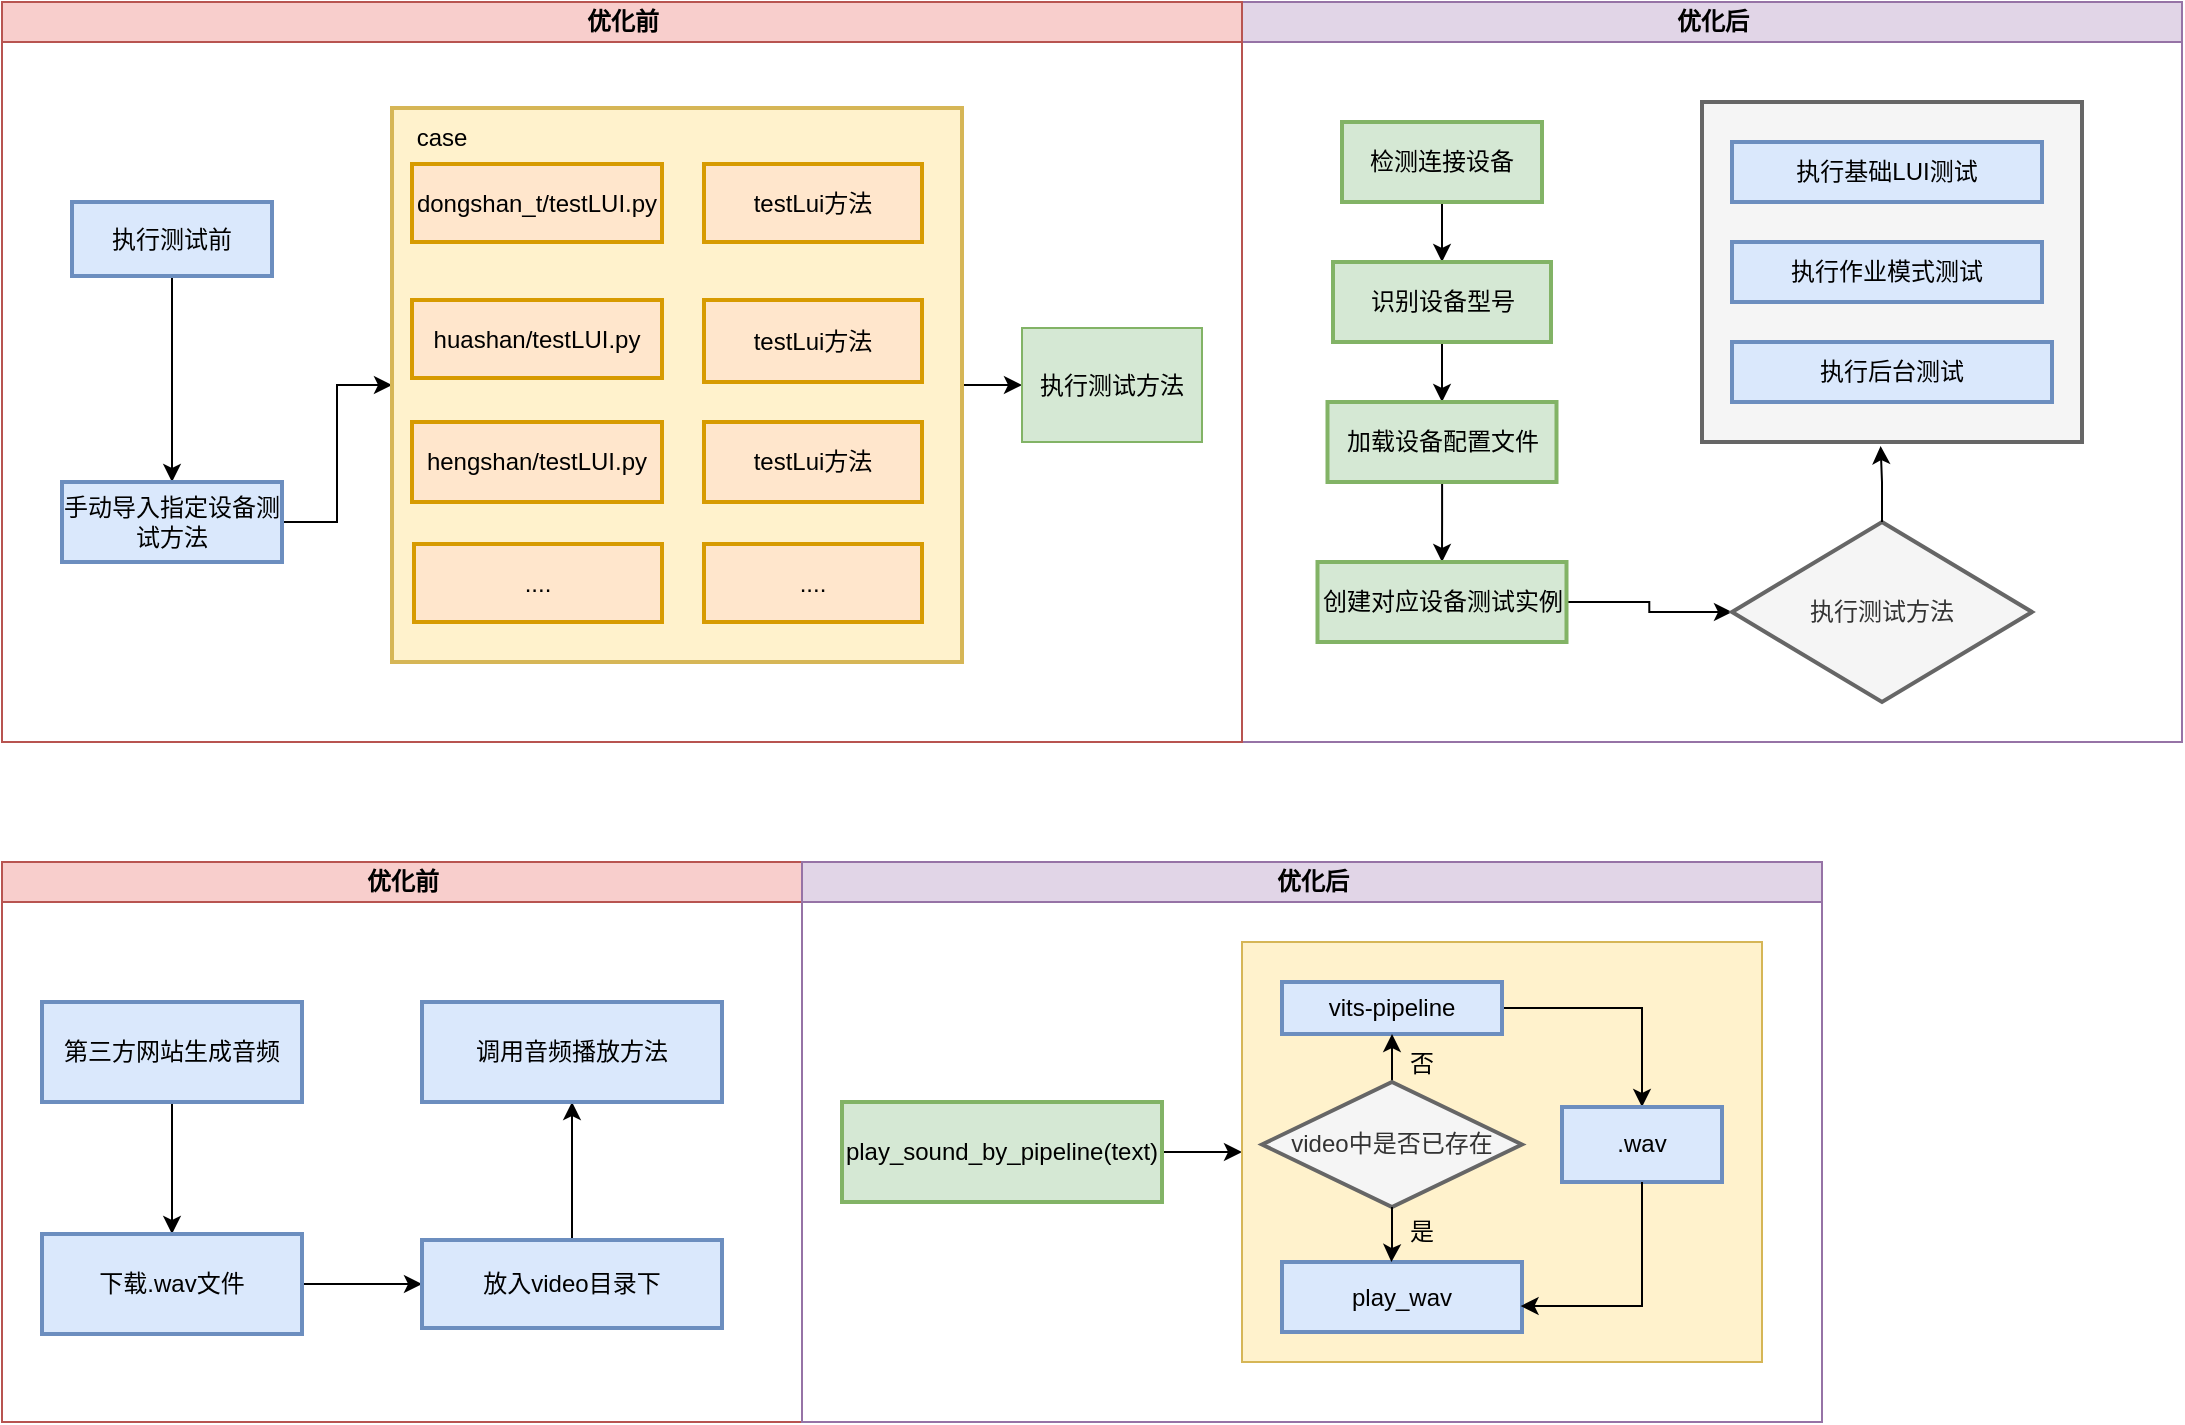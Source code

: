 <mxfile version="26.2.5">
  <diagram name="第 1 页" id="KkLwqP5WaDy72668T3GN">
    <mxGraphModel dx="552" dy="-380" grid="1" gridSize="10" guides="1" tooltips="1" connect="1" arrows="1" fold="1" page="1" pageScale="1" pageWidth="827" pageHeight="1169" math="0" shadow="0">
      <root>
        <mxCell id="0" />
        <mxCell id="1" parent="0" />
        <mxCell id="qSBOfVp_5wIjNzDjdSvN-124" value="优化后" style="swimlane;html=1;startSize=20;fillColor=#e1d5e7;strokeColor=#9673a6;" parent="1" vertex="1">
          <mxGeometry x="1510" y="1270" width="470" height="370" as="geometry" />
        </mxCell>
        <mxCell id="9YJdynPE5DLwZiUetDJt-16" style="edgeStyle=orthogonalEdgeStyle;rounded=0;orthogonalLoop=1;jettySize=auto;html=1;entryX=0.5;entryY=0;entryDx=0;entryDy=0;" edge="1" parent="qSBOfVp_5wIjNzDjdSvN-124" source="qSBOfVp_5wIjNzDjdSvN-267" target="qSBOfVp_5wIjNzDjdSvN-278">
          <mxGeometry relative="1" as="geometry" />
        </mxCell>
        <mxCell id="qSBOfVp_5wIjNzDjdSvN-267" value="检测连接设备" style="whiteSpace=wrap;strokeWidth=2;fillColor=#d5e8d4;strokeColor=#82b366;" parent="qSBOfVp_5wIjNzDjdSvN-124" vertex="1">
          <mxGeometry x="50" y="60" width="100" height="40" as="geometry" />
        </mxCell>
        <mxCell id="9YJdynPE5DLwZiUetDJt-22" style="edgeStyle=orthogonalEdgeStyle;rounded=0;orthogonalLoop=1;jettySize=auto;html=1;entryX=0.5;entryY=0;entryDx=0;entryDy=0;" edge="1" parent="qSBOfVp_5wIjNzDjdSvN-124" source="qSBOfVp_5wIjNzDjdSvN-278" target="qSBOfVp_5wIjNzDjdSvN-279">
          <mxGeometry relative="1" as="geometry" />
        </mxCell>
        <mxCell id="qSBOfVp_5wIjNzDjdSvN-278" value="识别设备型号" style="whiteSpace=wrap;strokeWidth=2;fillColor=#d5e8d4;strokeColor=#82b366;" parent="qSBOfVp_5wIjNzDjdSvN-124" vertex="1">
          <mxGeometry x="45.5" y="130" width="109" height="40" as="geometry" />
        </mxCell>
        <mxCell id="9YJdynPE5DLwZiUetDJt-23" style="edgeStyle=orthogonalEdgeStyle;rounded=0;orthogonalLoop=1;jettySize=auto;html=1;entryX=0.5;entryY=0;entryDx=0;entryDy=0;" edge="1" parent="qSBOfVp_5wIjNzDjdSvN-124" source="qSBOfVp_5wIjNzDjdSvN-279" target="qSBOfVp_5wIjNzDjdSvN-280">
          <mxGeometry relative="1" as="geometry" />
        </mxCell>
        <mxCell id="qSBOfVp_5wIjNzDjdSvN-279" value="加载设备配置文件" style="whiteSpace=wrap;strokeWidth=2;fillColor=#d5e8d4;strokeColor=#82b366;" parent="qSBOfVp_5wIjNzDjdSvN-124" vertex="1">
          <mxGeometry x="42.75" y="200" width="114.5" height="40" as="geometry" />
        </mxCell>
        <mxCell id="9YJdynPE5DLwZiUetDJt-24" style="edgeStyle=orthogonalEdgeStyle;rounded=0;orthogonalLoop=1;jettySize=auto;html=1;entryX=0;entryY=0.5;entryDx=0;entryDy=0;" edge="1" parent="qSBOfVp_5wIjNzDjdSvN-124" source="qSBOfVp_5wIjNzDjdSvN-280" target="qSBOfVp_5wIjNzDjdSvN-288">
          <mxGeometry relative="1" as="geometry" />
        </mxCell>
        <mxCell id="qSBOfVp_5wIjNzDjdSvN-280" value="创建对应设备测试实例" style="whiteSpace=wrap;strokeWidth=2;fillColor=#d5e8d4;strokeColor=#82b366;" parent="qSBOfVp_5wIjNzDjdSvN-124" vertex="1">
          <mxGeometry x="37.75" y="280" width="124.5" height="40" as="geometry" />
        </mxCell>
        <mxCell id="qSBOfVp_5wIjNzDjdSvN-288" value="执行测试方法" style="rhombus;strokeWidth=2;whiteSpace=wrap;fillColor=#f5f5f5;fontColor=#333333;strokeColor=#666666;" parent="qSBOfVp_5wIjNzDjdSvN-124" vertex="1">
          <mxGeometry x="245" y="260" width="150" height="90" as="geometry" />
        </mxCell>
        <mxCell id="qSBOfVp_5wIjNzDjdSvN-293" value="" style="whiteSpace=wrap;strokeWidth=2;fillColor=#f5f5f5;fontColor=#333333;strokeColor=#666666;" parent="qSBOfVp_5wIjNzDjdSvN-124" vertex="1">
          <mxGeometry x="230" y="50" width="190" height="170" as="geometry" />
        </mxCell>
        <mxCell id="qSBOfVp_5wIjNzDjdSvN-290" value="执行基础LUI测试" style="whiteSpace=wrap;strokeWidth=2;fillColor=#dae8fc;strokeColor=#6c8ebf;" parent="qSBOfVp_5wIjNzDjdSvN-124" vertex="1">
          <mxGeometry x="245" y="70" width="155" height="30" as="geometry" />
        </mxCell>
        <mxCell id="qSBOfVp_5wIjNzDjdSvN-291" value="执行作业模式测试" style="whiteSpace=wrap;strokeWidth=2;fillColor=#dae8fc;strokeColor=#6c8ebf;" parent="qSBOfVp_5wIjNzDjdSvN-124" vertex="1">
          <mxGeometry x="245" y="120" width="155" height="30" as="geometry" />
        </mxCell>
        <mxCell id="qSBOfVp_5wIjNzDjdSvN-292" value="执行后台测试" style="whiteSpace=wrap;strokeWidth=2;fillColor=#dae8fc;strokeColor=#6c8ebf;" parent="qSBOfVp_5wIjNzDjdSvN-124" vertex="1">
          <mxGeometry x="245" y="170" width="160" height="30" as="geometry" />
        </mxCell>
        <mxCell id="9YJdynPE5DLwZiUetDJt-26" style="edgeStyle=orthogonalEdgeStyle;rounded=0;orthogonalLoop=1;jettySize=auto;html=1;entryX=0.47;entryY=1.012;entryDx=0;entryDy=0;entryPerimeter=0;" edge="1" parent="qSBOfVp_5wIjNzDjdSvN-124" source="qSBOfVp_5wIjNzDjdSvN-288" target="qSBOfVp_5wIjNzDjdSvN-293">
          <mxGeometry relative="1" as="geometry" />
        </mxCell>
        <mxCell id="qSBOfVp_5wIjNzDjdSvN-251" value="优化前" style="swimlane;html=1;startSize=20;fillColor=#f8cecc;strokeColor=#b85450;" parent="1" vertex="1">
          <mxGeometry x="890" y="1700" width="400" height="280" as="geometry" />
        </mxCell>
        <mxCell id="9YJdynPE5DLwZiUetDJt-36" style="edgeStyle=orthogonalEdgeStyle;rounded=0;orthogonalLoop=1;jettySize=auto;html=1;entryX=0.5;entryY=0;entryDx=0;entryDy=0;" edge="1" parent="qSBOfVp_5wIjNzDjdSvN-251" source="qSBOfVp_5wIjNzDjdSvN-253" target="qSBOfVp_5wIjNzDjdSvN-254">
          <mxGeometry relative="1" as="geometry" />
        </mxCell>
        <mxCell id="qSBOfVp_5wIjNzDjdSvN-253" value="第三方网站生成音频" style="whiteSpace=wrap;strokeWidth=2;fillColor=#dae8fc;strokeColor=#6c8ebf;" parent="qSBOfVp_5wIjNzDjdSvN-251" vertex="1">
          <mxGeometry x="20" y="70" width="130" height="50" as="geometry" />
        </mxCell>
        <mxCell id="9YJdynPE5DLwZiUetDJt-38" style="edgeStyle=orthogonalEdgeStyle;rounded=0;orthogonalLoop=1;jettySize=auto;html=1;entryX=0;entryY=0.5;entryDx=0;entryDy=0;" edge="1" parent="qSBOfVp_5wIjNzDjdSvN-251" source="qSBOfVp_5wIjNzDjdSvN-254" target="qSBOfVp_5wIjNzDjdSvN-296">
          <mxGeometry relative="1" as="geometry" />
        </mxCell>
        <mxCell id="qSBOfVp_5wIjNzDjdSvN-254" value="下载.wav文件" style="whiteSpace=wrap;strokeWidth=2;fillColor=#dae8fc;strokeColor=#6c8ebf;" parent="qSBOfVp_5wIjNzDjdSvN-251" vertex="1">
          <mxGeometry x="20" y="186" width="130" height="50" as="geometry" />
        </mxCell>
        <mxCell id="9YJdynPE5DLwZiUetDJt-39" style="edgeStyle=orthogonalEdgeStyle;rounded=0;orthogonalLoop=1;jettySize=auto;html=1;entryX=0.5;entryY=1;entryDx=0;entryDy=0;" edge="1" parent="qSBOfVp_5wIjNzDjdSvN-251" source="qSBOfVp_5wIjNzDjdSvN-296" target="qSBOfVp_5wIjNzDjdSvN-299">
          <mxGeometry relative="1" as="geometry" />
        </mxCell>
        <mxCell id="qSBOfVp_5wIjNzDjdSvN-296" value="放入video目录下" style="whiteSpace=wrap;strokeWidth=2;fillColor=#dae8fc;strokeColor=#6c8ebf;" parent="qSBOfVp_5wIjNzDjdSvN-251" vertex="1">
          <mxGeometry x="210" y="189" width="150" height="44" as="geometry" />
        </mxCell>
        <mxCell id="qSBOfVp_5wIjNzDjdSvN-299" value="调用音频播放方法" style="whiteSpace=wrap;strokeWidth=2;fillColor=#dae8fc;strokeColor=#6c8ebf;" parent="qSBOfVp_5wIjNzDjdSvN-251" vertex="1">
          <mxGeometry x="210" y="70" width="150" height="50" as="geometry" />
        </mxCell>
        <mxCell id="qSBOfVp_5wIjNzDjdSvN-265" value="优化后" style="swimlane;html=1;startSize=20;fillColor=#e1d5e7;strokeColor=#9673a6;" parent="1" vertex="1">
          <mxGeometry x="1290" y="1700" width="510" height="280" as="geometry" />
        </mxCell>
        <mxCell id="9YJdynPE5DLwZiUetDJt-29" style="edgeStyle=orthogonalEdgeStyle;rounded=0;orthogonalLoop=1;jettySize=auto;html=1;entryX=0;entryY=0.5;entryDx=0;entryDy=0;" edge="1" parent="qSBOfVp_5wIjNzDjdSvN-265" source="qSBOfVp_5wIjNzDjdSvN-300" target="qSBOfVp_5wIjNzDjdSvN-303">
          <mxGeometry relative="1" as="geometry" />
        </mxCell>
        <mxCell id="qSBOfVp_5wIjNzDjdSvN-300" value="play_sound_by_pipeline(text)" style="whiteSpace=wrap;strokeWidth=2;fillColor=#d5e8d4;strokeColor=#82b366;" parent="qSBOfVp_5wIjNzDjdSvN-265" vertex="1">
          <mxGeometry x="20" y="120" width="160" height="50" as="geometry" />
        </mxCell>
        <mxCell id="qSBOfVp_5wIjNzDjdSvN-303" value="" style="rounded=0;whiteSpace=wrap;html=1;fillColor=#fff2cc;strokeColor=#d6b656;" parent="qSBOfVp_5wIjNzDjdSvN-265" vertex="1">
          <mxGeometry x="220" y="40" width="260" height="210" as="geometry" />
        </mxCell>
        <mxCell id="9YJdynPE5DLwZiUetDJt-34" style="edgeStyle=orthogonalEdgeStyle;rounded=0;orthogonalLoop=1;jettySize=auto;html=1;" edge="1" parent="qSBOfVp_5wIjNzDjdSvN-265" source="qSBOfVp_5wIjNzDjdSvN-304" target="qSBOfVp_5wIjNzDjdSvN-313">
          <mxGeometry relative="1" as="geometry" />
        </mxCell>
        <mxCell id="qSBOfVp_5wIjNzDjdSvN-304" value="vits-pipeline" style="whiteSpace=wrap;strokeWidth=2;fillColor=#dae8fc;strokeColor=#6c8ebf;" parent="qSBOfVp_5wIjNzDjdSvN-265" vertex="1">
          <mxGeometry x="240" y="60" width="110" height="26" as="geometry" />
        </mxCell>
        <mxCell id="9YJdynPE5DLwZiUetDJt-30" style="edgeStyle=orthogonalEdgeStyle;rounded=0;orthogonalLoop=1;jettySize=auto;html=1;" edge="1" parent="qSBOfVp_5wIjNzDjdSvN-265" source="qSBOfVp_5wIjNzDjdSvN-307" target="qSBOfVp_5wIjNzDjdSvN-304">
          <mxGeometry relative="1" as="geometry" />
        </mxCell>
        <mxCell id="qSBOfVp_5wIjNzDjdSvN-307" value="video中是否已存在" style="rhombus;strokeWidth=2;whiteSpace=wrap;fillColor=#f5f5f5;fontColor=#333333;strokeColor=#666666;" parent="qSBOfVp_5wIjNzDjdSvN-265" vertex="1">
          <mxGeometry x="230" y="110" width="130" height="62.5" as="geometry" />
        </mxCell>
        <mxCell id="qSBOfVp_5wIjNzDjdSvN-310" value="play_wav" style="whiteSpace=wrap;strokeWidth=2;fillColor=#dae8fc;strokeColor=#6c8ebf;" parent="qSBOfVp_5wIjNzDjdSvN-265" vertex="1">
          <mxGeometry x="240" y="200" width="120" height="35" as="geometry" />
        </mxCell>
        <mxCell id="qSBOfVp_5wIjNzDjdSvN-313" value=".wav" style="whiteSpace=wrap;strokeWidth=2;fillColor=#dae8fc;strokeColor=#6c8ebf;" parent="qSBOfVp_5wIjNzDjdSvN-265" vertex="1">
          <mxGeometry x="380" y="122.5" width="80" height="37.5" as="geometry" />
        </mxCell>
        <mxCell id="9YJdynPE5DLwZiUetDJt-31" style="edgeStyle=orthogonalEdgeStyle;rounded=0;orthogonalLoop=1;jettySize=auto;html=1;entryX=0.456;entryY=0;entryDx=0;entryDy=0;entryPerimeter=0;" edge="1" parent="qSBOfVp_5wIjNzDjdSvN-265" source="qSBOfVp_5wIjNzDjdSvN-307" target="qSBOfVp_5wIjNzDjdSvN-310">
          <mxGeometry relative="1" as="geometry" />
        </mxCell>
        <mxCell id="9YJdynPE5DLwZiUetDJt-32" value="否" style="text;html=1;align=center;verticalAlign=middle;whiteSpace=wrap;rounded=0;" vertex="1" parent="qSBOfVp_5wIjNzDjdSvN-265">
          <mxGeometry x="280" y="86" width="60" height="30" as="geometry" />
        </mxCell>
        <mxCell id="9YJdynPE5DLwZiUetDJt-33" value="是" style="text;html=1;align=center;verticalAlign=middle;whiteSpace=wrap;rounded=0;" vertex="1" parent="qSBOfVp_5wIjNzDjdSvN-265">
          <mxGeometry x="280" y="170" width="60" height="30" as="geometry" />
        </mxCell>
        <mxCell id="9YJdynPE5DLwZiUetDJt-35" style="edgeStyle=orthogonalEdgeStyle;rounded=0;orthogonalLoop=1;jettySize=auto;html=1;entryX=0.994;entryY=0.629;entryDx=0;entryDy=0;entryPerimeter=0;" edge="1" parent="qSBOfVp_5wIjNzDjdSvN-265" source="qSBOfVp_5wIjNzDjdSvN-313" target="qSBOfVp_5wIjNzDjdSvN-310">
          <mxGeometry relative="1" as="geometry">
            <Array as="points">
              <mxPoint x="420" y="222" />
            </Array>
          </mxGeometry>
        </mxCell>
        <mxCell id="qSBOfVp_5wIjNzDjdSvN-121" value="优化前" style="swimlane;html=1;startSize=20;fillColor=#f8cecc;strokeColor=#b85450;" parent="1" vertex="1">
          <mxGeometry x="890" y="1270" width="620" height="370" as="geometry" />
        </mxCell>
        <mxCell id="9YJdynPE5DLwZiUetDJt-13" style="edgeStyle=orthogonalEdgeStyle;rounded=0;orthogonalLoop=1;jettySize=auto;html=1;entryX=0.5;entryY=0;entryDx=0;entryDy=0;" edge="1" parent="qSBOfVp_5wIjNzDjdSvN-121" source="qSBOfVp_5wIjNzDjdSvN-172" target="qSBOfVp_5wIjNzDjdSvN-173">
          <mxGeometry relative="1" as="geometry" />
        </mxCell>
        <mxCell id="qSBOfVp_5wIjNzDjdSvN-172" value="执行测试前" style="whiteSpace=wrap;strokeWidth=2;fillColor=#dae8fc;strokeColor=#6c8ebf;" parent="qSBOfVp_5wIjNzDjdSvN-121" vertex="1">
          <mxGeometry x="35" y="100" width="100" height="37" as="geometry" />
        </mxCell>
        <mxCell id="9YJdynPE5DLwZiUetDJt-14" style="edgeStyle=orthogonalEdgeStyle;rounded=0;orthogonalLoop=1;jettySize=auto;html=1;entryX=0;entryY=0.5;entryDx=0;entryDy=0;" edge="1" parent="qSBOfVp_5wIjNzDjdSvN-121" source="qSBOfVp_5wIjNzDjdSvN-173" target="qSBOfVp_5wIjNzDjdSvN-177">
          <mxGeometry relative="1" as="geometry" />
        </mxCell>
        <mxCell id="qSBOfVp_5wIjNzDjdSvN-173" value="手动导入指定设备测试方法" style="whiteSpace=wrap;strokeWidth=2;fillColor=#dae8fc;strokeColor=#6c8ebf;" parent="qSBOfVp_5wIjNzDjdSvN-121" vertex="1">
          <mxGeometry x="30" y="240" width="110" height="40" as="geometry" />
        </mxCell>
        <mxCell id="9YJdynPE5DLwZiUetDJt-15" style="edgeStyle=orthogonalEdgeStyle;rounded=0;orthogonalLoop=1;jettySize=auto;html=1;entryX=0;entryY=0.5;entryDx=0;entryDy=0;" edge="1" parent="qSBOfVp_5wIjNzDjdSvN-121" source="qSBOfVp_5wIjNzDjdSvN-177" target="9YJdynPE5DLwZiUetDJt-3">
          <mxGeometry relative="1" as="geometry" />
        </mxCell>
        <mxCell id="qSBOfVp_5wIjNzDjdSvN-177" value="" style="whiteSpace=wrap;strokeWidth=2;fillColor=#fff2cc;strokeColor=#d6b656;" parent="qSBOfVp_5wIjNzDjdSvN-121" vertex="1">
          <mxGeometry x="195" y="53" width="285" height="277" as="geometry" />
        </mxCell>
        <mxCell id="qSBOfVp_5wIjNzDjdSvN-178" value="dongshan_t/testLUI.py" style="whiteSpace=wrap;strokeWidth=2;fillColor=#ffe6cc;strokeColor=#d79b00;" parent="qSBOfVp_5wIjNzDjdSvN-121" vertex="1">
          <mxGeometry x="205" y="81" width="125" height="39" as="geometry" />
        </mxCell>
        <mxCell id="qSBOfVp_5wIjNzDjdSvN-196" value="testLui方法" style="whiteSpace=wrap;strokeWidth=2;fillColor=#ffe6cc;strokeColor=#d79b00;" parent="qSBOfVp_5wIjNzDjdSvN-121" vertex="1">
          <mxGeometry x="351" y="81" width="109" height="39" as="geometry" />
        </mxCell>
        <mxCell id="qSBOfVp_5wIjNzDjdSvN-197" value="huashan/testLUI.py" style="whiteSpace=wrap;strokeWidth=2;fillColor=#ffe6cc;strokeColor=#d79b00;" parent="qSBOfVp_5wIjNzDjdSvN-121" vertex="1">
          <mxGeometry x="205" y="149" width="125" height="39" as="geometry" />
        </mxCell>
        <mxCell id="qSBOfVp_5wIjNzDjdSvN-198" value="testLui方法" style="whiteSpace=wrap;strokeWidth=2;fillColor=#ffe6cc;strokeColor=#d79b00;" parent="qSBOfVp_5wIjNzDjdSvN-121" vertex="1">
          <mxGeometry x="351" y="149" width="109" height="41" as="geometry" />
        </mxCell>
        <mxCell id="qSBOfVp_5wIjNzDjdSvN-200" value="testLui方法" style="whiteSpace=wrap;strokeWidth=2;fillColor=#ffe6cc;strokeColor=#d79b00;" parent="qSBOfVp_5wIjNzDjdSvN-121" vertex="1">
          <mxGeometry x="351" y="210" width="109" height="40" as="geometry" />
        </mxCell>
        <mxCell id="qSBOfVp_5wIjNzDjdSvN-201" value="hengshan/testLUI.py" style="whiteSpace=wrap;strokeWidth=2;fillColor=#ffe6cc;strokeColor=#d79b00;" parent="qSBOfVp_5wIjNzDjdSvN-121" vertex="1">
          <mxGeometry x="205" y="210" width="125" height="40" as="geometry" />
        </mxCell>
        <mxCell id="qSBOfVp_5wIjNzDjdSvN-203" value="...." style="whiteSpace=wrap;strokeWidth=2;fillColor=#ffe6cc;strokeColor=#d79b00;" parent="qSBOfVp_5wIjNzDjdSvN-121" vertex="1">
          <mxGeometry x="206" y="271" width="124" height="39" as="geometry" />
        </mxCell>
        <mxCell id="qSBOfVp_5wIjNzDjdSvN-204" value="...." style="whiteSpace=wrap;strokeWidth=2;fillColor=#ffe6cc;strokeColor=#d79b00;" parent="qSBOfVp_5wIjNzDjdSvN-121" vertex="1">
          <mxGeometry x="351" y="271" width="109" height="39" as="geometry" />
        </mxCell>
        <mxCell id="9YJdynPE5DLwZiUetDJt-1" value="case" style="text;html=1;align=center;verticalAlign=middle;whiteSpace=wrap;rounded=0;" vertex="1" parent="qSBOfVp_5wIjNzDjdSvN-121">
          <mxGeometry x="190" y="53" width="60" height="30" as="geometry" />
        </mxCell>
        <mxCell id="9YJdynPE5DLwZiUetDJt-3" value="执行测试方法" style="rounded=0;whiteSpace=wrap;html=1;fillColor=#d5e8d4;strokeColor=#82b366;" vertex="1" parent="qSBOfVp_5wIjNzDjdSvN-121">
          <mxGeometry x="510" y="163" width="90" height="57" as="geometry" />
        </mxCell>
      </root>
    </mxGraphModel>
  </diagram>
</mxfile>
